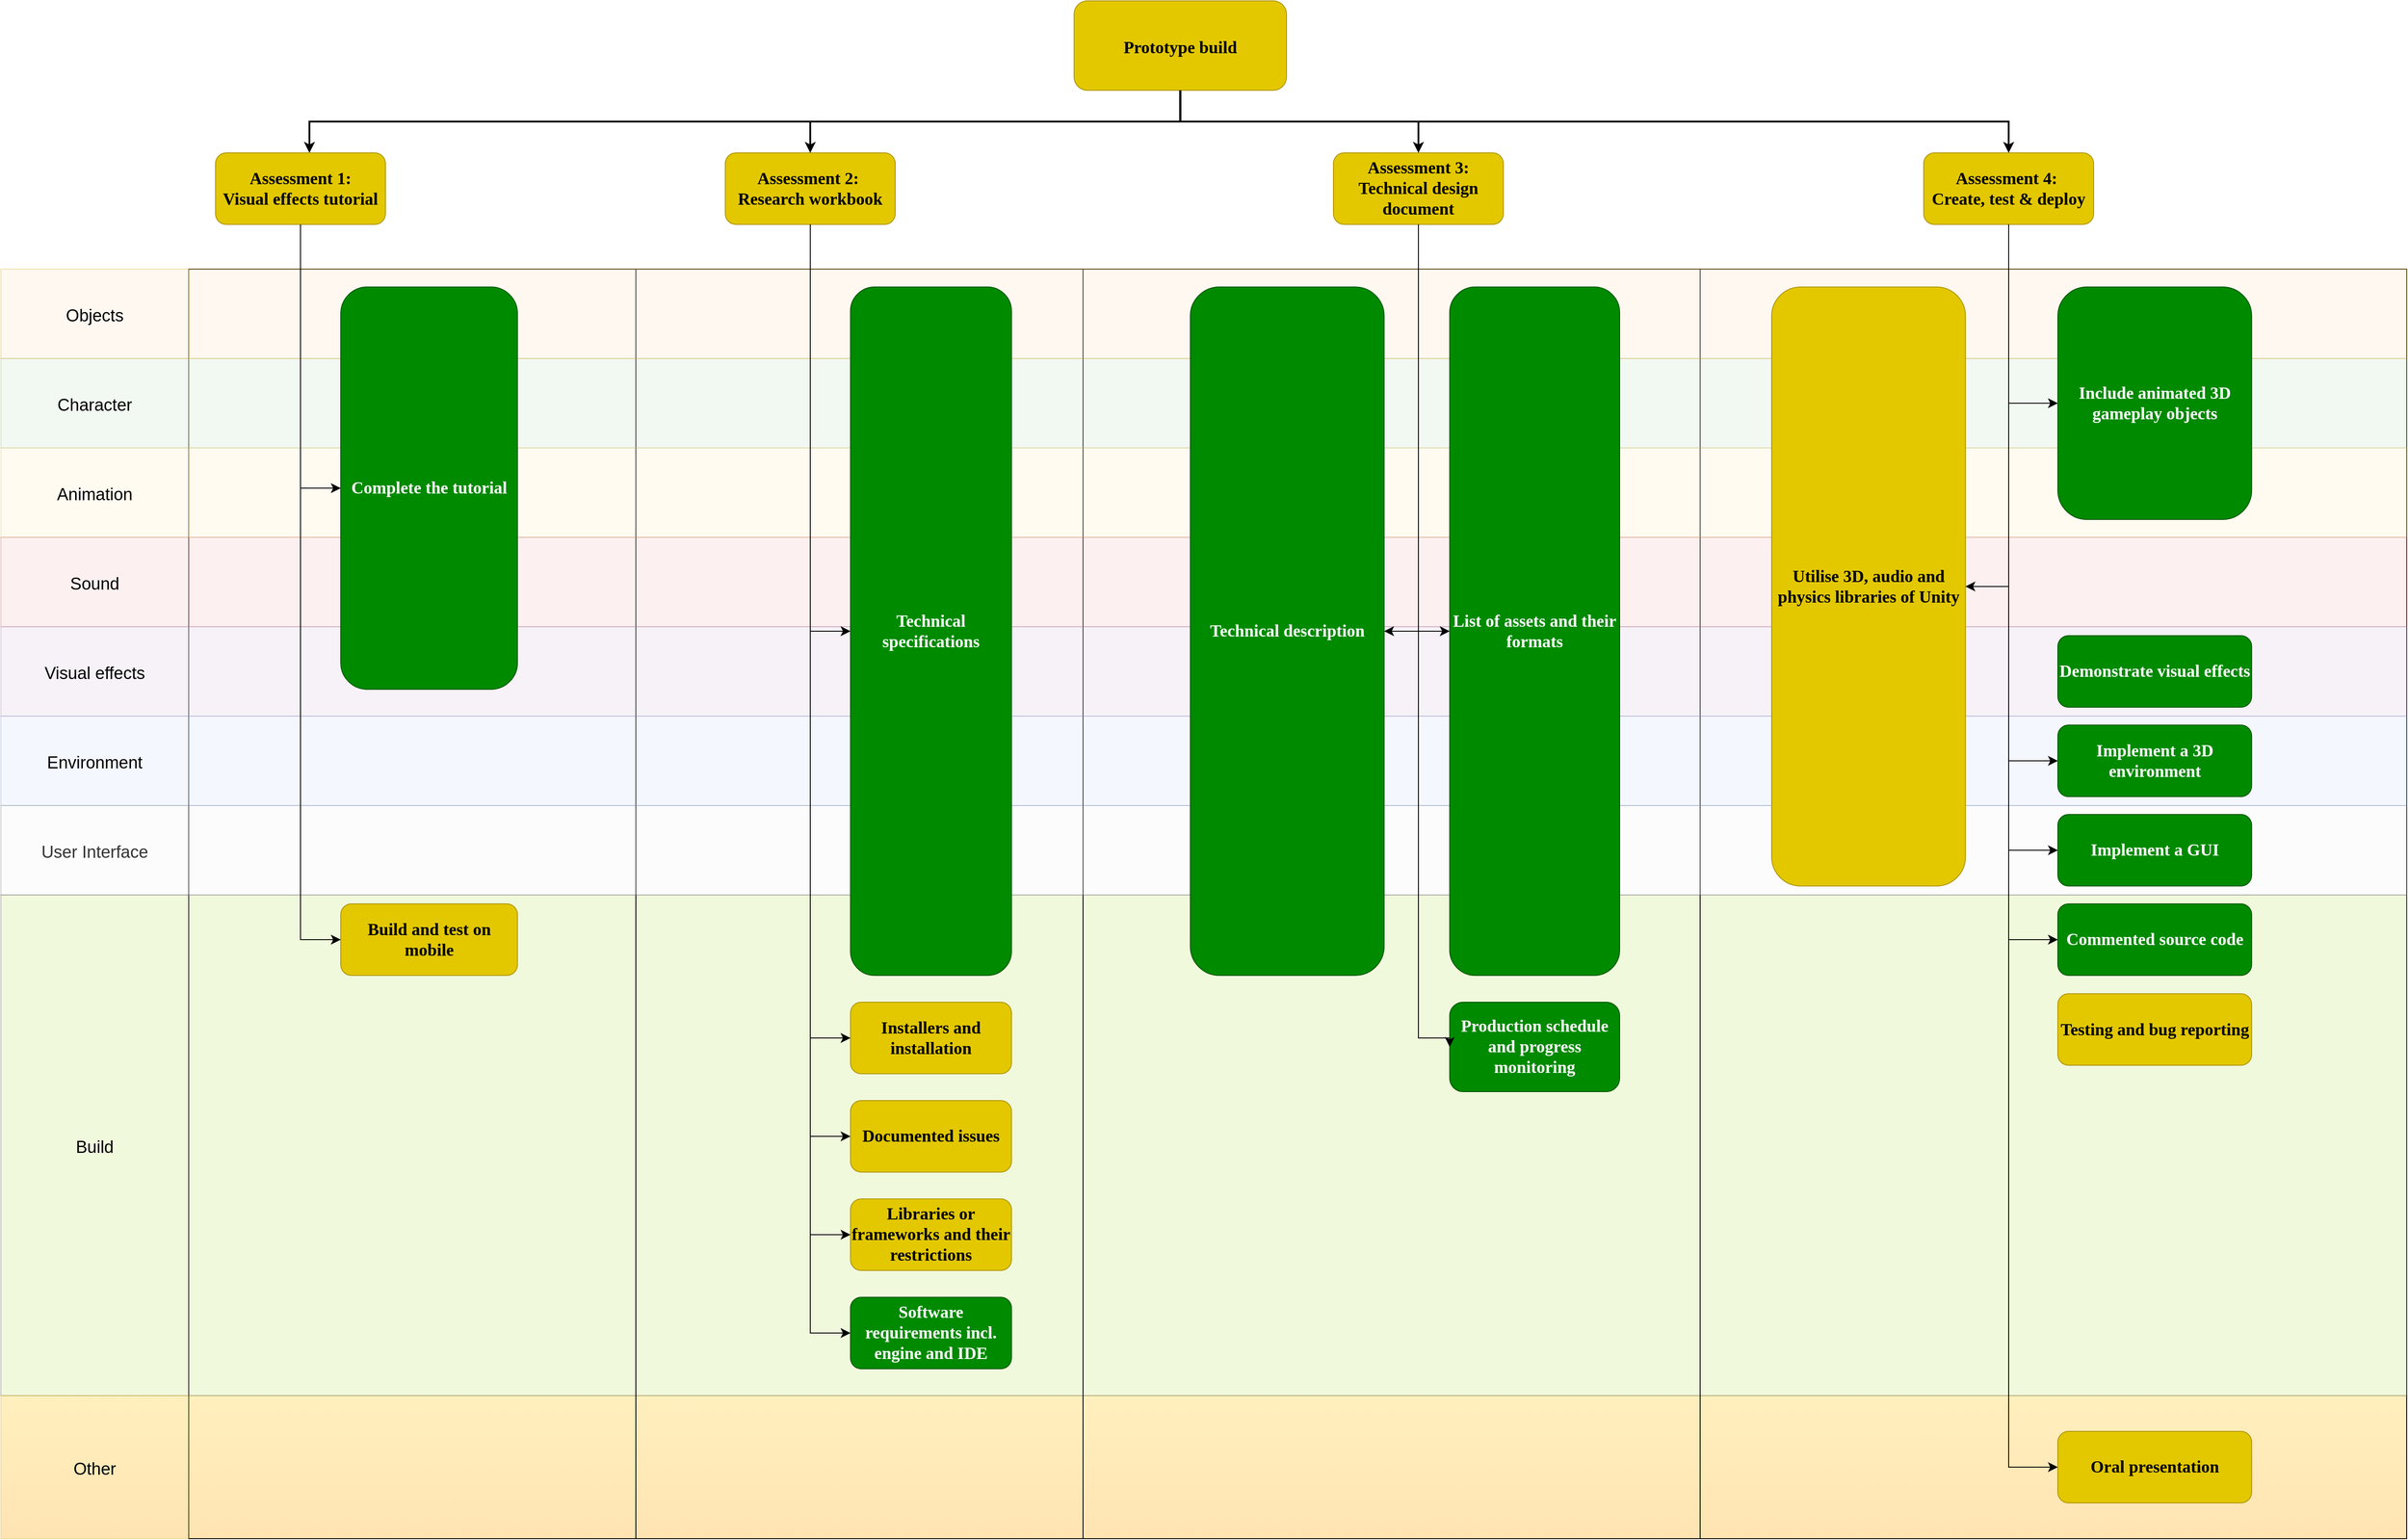 <mxfile version="20.3.0" type="device"><diagram name="Page-1" id="2c0d36ab-eaac-3732-788b-9136903baeff"><mxGraphModel dx="4913.5" dy="1922" grid="1" gridSize="10" guides="1" tooltips="1" connect="1" arrows="1" fold="1" page="1" pageScale="1.5" pageWidth="1169" pageHeight="827" background="none" math="0" shadow="0"><root><mxCell id="0"/><mxCell id="1" parent="0"/><mxCell id="a1PtxgZvtLgDx27lb-P5-233" value="" style="fillColor=#ffcd28;strokeColor=#d79b00;opacity=30;fontSize=19;gradientColor=#ffa500;" parent="1" vertex="1"><mxGeometry x="-20" y="1690" width="2480" height="160" as="geometry"/></mxCell><mxCell id="a1PtxgZvtLgDx27lb-P5-223" value="" style="rounded=0;whiteSpace=wrap;html=1;fillColor=none;" parent="1" vertex="1"><mxGeometry x="1670" y="430" width="790" height="1420" as="geometry"/></mxCell><mxCell id="a1PtxgZvtLgDx27lb-P5-192" value="" style="fillColor=#cdeb8b;strokeColor=#36393d;opacity=30;" parent="1" vertex="1"><mxGeometry x="-20" y="1130" width="2480" height="560" as="geometry"/></mxCell><mxCell id="a1PtxgZvtLgDx27lb-P5-190" value="" style="group" parent="1" vertex="1" connectable="0"><mxGeometry x="-20" y="430" width="2480" height="1420" as="geometry"/></mxCell><mxCell id="a1PtxgZvtLgDx27lb-P5-222" value="" style="rounded=0;whiteSpace=wrap;html=1;fillColor=none;" parent="a1PtxgZvtLgDx27lb-P5-190" vertex="1"><mxGeometry x="1000" width="690" height="1420" as="geometry"/></mxCell><mxCell id="a1PtxgZvtLgDx27lb-P5-221" value="" style="rounded=0;whiteSpace=wrap;html=1;fillColor=none;" parent="a1PtxgZvtLgDx27lb-P5-190" vertex="1"><mxGeometry x="500" width="500" height="1420" as="geometry"/></mxCell><mxCell id="a1PtxgZvtLgDx27lb-P5-220" value="" style="rounded=0;whiteSpace=wrap;html=1;fillColor=none;" parent="a1PtxgZvtLgDx27lb-P5-190" vertex="1"><mxGeometry width="500" height="1420" as="geometry"/></mxCell><mxCell id="a1PtxgZvtLgDx27lb-P5-167" value="" style="fillColor=#f5f5f5;strokeColor=#666666;opacity=30;fontColor=#333333;" parent="a1PtxgZvtLgDx27lb-P5-190" vertex="1"><mxGeometry y="600" width="2480" height="100.0" as="geometry"/></mxCell><mxCell id="a1PtxgZvtLgDx27lb-P5-168" value="" style="fillColor=#dae8fc;strokeColor=#6c8ebf;opacity=30;" parent="a1PtxgZvtLgDx27lb-P5-190" vertex="1"><mxGeometry y="500" width="2480" height="100.0" as="geometry"/></mxCell><mxCell id="a1PtxgZvtLgDx27lb-P5-169" value="" style="fillColor=#d5e8d4;strokeColor=#82b366;opacity=30;" parent="a1PtxgZvtLgDx27lb-P5-190" vertex="1"><mxGeometry y="100" width="2480" height="100.0" as="geometry"/></mxCell><mxCell id="a1PtxgZvtLgDx27lb-P5-170" value="" style="fillColor=#ffe6cc;strokeColor=#d79b00;opacity=30;" parent="a1PtxgZvtLgDx27lb-P5-190" vertex="1"><mxGeometry width="2480" height="100.0" as="geometry"/></mxCell><mxCell id="a1PtxgZvtLgDx27lb-P5-171" value="" style="fillColor=#fff2cc;strokeColor=#d6b656;opacity=30;" parent="a1PtxgZvtLgDx27lb-P5-190" vertex="1"><mxGeometry y="200" width="2480" height="100.0" as="geometry"/></mxCell><mxCell id="a1PtxgZvtLgDx27lb-P5-172" value="" style="fillColor=#f8cecc;strokeColor=#b85450;opacity=30;" parent="a1PtxgZvtLgDx27lb-P5-190" vertex="1"><mxGeometry y="300" width="2480" height="100.0" as="geometry"/></mxCell><mxCell id="a1PtxgZvtLgDx27lb-P5-173" value="" style="fillColor=#e1d5e7;strokeColor=#9673a6;opacity=30;" parent="a1PtxgZvtLgDx27lb-P5-190" vertex="1"><mxGeometry y="400" width="2480" height="100.0" as="geometry"/></mxCell><mxCell id="a1PtxgZvtLgDx27lb-P5-177" value="Complete the tutorial" style="rounded=1;fontStyle=1;fontFamily=Tahoma;fontSize=19;whiteSpace=wrap;fillColor=#008a00;fontColor=#ffffff;strokeColor=#005700;" parent="a1PtxgZvtLgDx27lb-P5-190" vertex="1"><mxGeometry x="170" y="20" width="197.6" height="450" as="geometry"/></mxCell><mxCell id="a1PtxgZvtLgDx27lb-P5-178" value="Build and test on mobile" style="rounded=1;fontStyle=1;fontFamily=Tahoma;fontSize=19;whiteSpace=wrap;fillColor=#e3c800;fontColor=#000000;strokeColor=#B09500;" parent="a1PtxgZvtLgDx27lb-P5-190" vertex="1"><mxGeometry x="170" y="710" width="197.6" height="80" as="geometry"/></mxCell><mxCell id="a1PtxgZvtLgDx27lb-P5-179" value="Technical specifications" style="rounded=1;fontStyle=1;fontFamily=Tahoma;fontSize=19;whiteSpace=wrap;fillColor=#008a00;fontColor=#ffffff;strokeColor=#005700;" parent="a1PtxgZvtLgDx27lb-P5-190" vertex="1"><mxGeometry x="740" y="20" width="180" height="770" as="geometry"/></mxCell><mxCell id="a1PtxgZvtLgDx27lb-P5-175" value="List of assets and their formats" style="rounded=1;fontStyle=1;fontFamily=Tahoma;fontSize=19;whiteSpace=wrap;fillColor=#008a00;fontColor=#ffffff;strokeColor=#005700;" parent="a1PtxgZvtLgDx27lb-P5-190" vertex="1"><mxGeometry x="1410" y="20" width="190" height="770" as="geometry"/></mxCell><mxCell id="a1PtxgZvtLgDx27lb-P5-209" value="Implement a 3D environment" style="rounded=1;fontStyle=1;fontFamily=Tahoma;fontSize=19;whiteSpace=wrap;fillColor=#008a00;fontColor=#ffffff;strokeColor=#005700;" parent="a1PtxgZvtLgDx27lb-P5-190" vertex="1"><mxGeometry x="2089.996" y="510" width="216.659" height="80" as="geometry"/></mxCell><mxCell id="a1PtxgZvtLgDx27lb-P5-212" value="Demonstrate visual effects" style="rounded=1;fontStyle=1;fontFamily=Tahoma;fontSize=19;whiteSpace=wrap;fillColor=#008a00;fontColor=#ffffff;strokeColor=#005700;" parent="a1PtxgZvtLgDx27lb-P5-190" vertex="1"><mxGeometry x="2089.996" y="410" width="216.659" height="80" as="geometry"/></mxCell><mxCell id="a1PtxgZvtLgDx27lb-P5-215" value="Commented source code" style="rounded=1;fontStyle=1;fontFamily=Tahoma;fontSize=19;whiteSpace=wrap;fillColor=#008a00;fontColor=#ffffff;strokeColor=#005700;" parent="a1PtxgZvtLgDx27lb-P5-190" vertex="1"><mxGeometry x="2089.996" y="710" width="216.659" height="80" as="geometry"/></mxCell><mxCell id="a1PtxgZvtLgDx27lb-P5-216" value="Utilise 3D, audio and physics libraries of Unity" style="rounded=1;fontStyle=1;fontFamily=Tahoma;fontSize=19;whiteSpace=wrap;fillColor=#e3c800;fontColor=#000000;strokeColor=#B09500;" parent="a1PtxgZvtLgDx27lb-P5-190" vertex="1"><mxGeometry x="1770" y="20" width="216.66" height="670" as="geometry"/></mxCell><mxCell id="a1PtxgZvtLgDx27lb-P5-174" value="Technical description" style="rounded=1;fontStyle=1;fontFamily=Tahoma;fontSize=19;whiteSpace=wrap;fillColor=#008a00;fontColor=#ffffff;strokeColor=#005700;" parent="a1PtxgZvtLgDx27lb-P5-190" vertex="1"><mxGeometry x="1120" y="20" width="216.66" height="770" as="geometry"/></mxCell><mxCell id="a1PtxgZvtLgDx27lb-P5-225" value="Include animated 3D gameplay objects" style="rounded=1;fontStyle=1;fontFamily=Tahoma;fontSize=19;whiteSpace=wrap;fillColor=#008a00;fontColor=#ffffff;strokeColor=#005700;" parent="a1PtxgZvtLgDx27lb-P5-190" vertex="1"><mxGeometry x="2090" y="20" width="216.66" height="260" as="geometry"/></mxCell><mxCell id="a1PtxgZvtLgDx27lb-P5-227" value="Implement a GUI" style="rounded=1;fontStyle=1;fontFamily=Tahoma;fontSize=19;whiteSpace=wrap;fillColor=#008a00;fontColor=#ffffff;strokeColor=#005700;" parent="a1PtxgZvtLgDx27lb-P5-190" vertex="1"><mxGeometry x="2089.996" y="610" width="216.659" height="80" as="geometry"/></mxCell><mxCell id="a1PtxgZvtLgDx27lb-P5-230" value="Testing and bug reporting" style="rounded=1;fontStyle=1;fontFamily=Tahoma;fontSize=19;whiteSpace=wrap;fillColor=#e3c800;fontColor=#000000;strokeColor=#B09500;" parent="a1PtxgZvtLgDx27lb-P5-190" vertex="1"><mxGeometry x="2089.996" y="810.5" width="216.659" height="80" as="geometry"/></mxCell><mxCell id="2" value="Prototype build" style="rounded=1;fillColor=#e3c800;strokeColor=#B09500;fontStyle=1;fontFamily=Tahoma;fontSize=19;fontColor=#000000;" parent="1" vertex="1"><mxGeometry x="970" y="130" width="237.5" height="100" as="geometry"/></mxCell><mxCell id="4" value="Assessment 4: &#10;Create, test &amp; deploy" style="rounded=1;fillColor=#e3c800;strokeColor=#B09500;fontColor=#000000;fontStyle=1;fontFamily=Tahoma;fontSize=19;whiteSpace=wrap;" parent="1" vertex="1"><mxGeometry x="1920.0" y="300" width="190" height="80" as="geometry"/></mxCell><mxCell id="9" value="" style="edgeStyle=elbowEdgeStyle;elbow=vertical;strokeWidth=2;rounded=0" parent="1" source="2" target="4" edge="1"><mxGeometry x="337" y="215.5" width="100" height="100" as="geometry"><mxPoint x="337" y="280" as="sourcePoint"/><mxPoint x="437" y="180" as="targetPoint"/></mxGeometry></mxCell><mxCell id="12" value="Assessment 2: &#10;Research workbook" style="rounded=1;fillColor=#e3c800;strokeColor=#B09500;fontColor=#000000;fontStyle=1;fontFamily=Tahoma;fontSize=19;whiteSpace=wrap;" parent="1" vertex="1"><mxGeometry x="580.0" y="300" width="190" height="80" as="geometry"/></mxCell><mxCell id="59" value="" style="edgeStyle=elbowEdgeStyle;elbow=vertical;strokeWidth=2;rounded=0" parent="1" source="2" target="12" edge="1"><mxGeometry x="347" y="225.5" width="100" height="100" as="geometry"><mxPoint x="862.0" y="240" as="sourcePoint"/><mxPoint x="1467.0" y="310" as="targetPoint"/></mxGeometry></mxCell><mxCell id="61" value="" style="edgeStyle=elbowEdgeStyle;elbow=vertical;strokeWidth=2;rounded=0" parent="1" source="2" edge="1"><mxGeometry x="-23" y="135.5" width="100" height="100" as="geometry"><mxPoint x="-23" y="200" as="sourcePoint"/><mxPoint x="115" y="300.0" as="targetPoint"/></mxGeometry></mxCell><mxCell id="a1PtxgZvtLgDx27lb-P5-127" value="Assessment 3:&#10;Technical design document" style="rounded=1;fillColor=#e3c800;strokeColor=#B09500;fontColor=#000000;fontStyle=1;fontFamily=Tahoma;fontSize=19;whiteSpace=wrap;" parent="1" vertex="1"><mxGeometry x="1260" y="300" width="190" height="80" as="geometry"/></mxCell><mxCell id="a1PtxgZvtLgDx27lb-P5-158" value="" style="edgeStyle=elbowEdgeStyle;elbow=vertical;strokeWidth=2;rounded=0;exitX=0.5;exitY=1;exitDx=0;exitDy=0;entryX=0.5;entryY=0;entryDx=0;entryDy=0;" parent="1" source="2" target="a1PtxgZvtLgDx27lb-P5-127" edge="1"><mxGeometry x="347" y="225.5" width="100" height="100" as="geometry"><mxPoint x="862" y="240.5" as="sourcePoint"/><mxPoint x="667" y="310.5" as="targetPoint"/></mxGeometry></mxCell><mxCell id="a1PtxgZvtLgDx27lb-P5-160" value="Environment" style="fillColor=#dae8fc;strokeColor=#6c8ebf;opacity=30;fontSize=19;" parent="1" vertex="1"><mxGeometry x="-230" y="930" width="210" height="100.0" as="geometry"/></mxCell><mxCell id="a1PtxgZvtLgDx27lb-P5-161" value="Character" style="fillColor=#d5e8d4;strokeColor=#82b366;opacity=30;fontSize=19;" parent="1" vertex="1"><mxGeometry x="-230" y="530" width="210" height="100.0" as="geometry"/></mxCell><mxCell id="a1PtxgZvtLgDx27lb-P5-162" value="Objects" style="fillColor=#ffe6cc;strokeColor=#d79b00;opacity=30;fontSize=19;" parent="1" vertex="1"><mxGeometry x="-230" y="430" width="210" height="100.0" as="geometry"/></mxCell><mxCell id="a1PtxgZvtLgDx27lb-P5-163" value="Animation" style="fillColor=#fff2cc;strokeColor=#d6b656;opacity=30;fontSize=19;" parent="1" vertex="1"><mxGeometry x="-230" y="630" width="210" height="100.0" as="geometry"/></mxCell><mxCell id="a1PtxgZvtLgDx27lb-P5-164" value="Sound" style="fillColor=#f8cecc;strokeColor=#b85450;opacity=30;fontSize=19;" parent="1" vertex="1"><mxGeometry x="-230" y="730" width="210" height="100.0" as="geometry"/></mxCell><mxCell id="a1PtxgZvtLgDx27lb-P5-165" value="Visual effects" style="fillColor=#e1d5e7;strokeColor=#9673a6;opacity=30;fontSize=19;" parent="1" vertex="1"><mxGeometry x="-230" y="830" width="210" height="100.0" as="geometry"/></mxCell><mxCell id="a1PtxgZvtLgDx27lb-P5-166" value="User Interface" style="fillColor=#f5f5f5;strokeColor=#666666;opacity=30;fontColor=#333333;fontSize=19;" parent="1" vertex="1"><mxGeometry x="-230" y="1030" width="210" height="100.0" as="geometry"/></mxCell><mxCell id="a1PtxgZvtLgDx27lb-P5-191" value="Build" style="fillColor=#cdeb8b;strokeColor=#36393d;opacity=30;fontSize=19;" parent="1" vertex="1"><mxGeometry x="-230" y="1130" width="210" height="560" as="geometry"/></mxCell><mxCell id="a1PtxgZvtLgDx27lb-P5-196" value="Assessment 1:&#10;Visual effects tutorial" style="rounded=1;fillColor=#e3c800;strokeColor=#B09500;fontColor=#000000;fontStyle=1;fontFamily=Tahoma;fontSize=19;whiteSpace=wrap;" parent="1" vertex="1"><mxGeometry x="10" y="300" width="190" height="80" as="geometry"/></mxCell><mxCell id="a1PtxgZvtLgDx27lb-P5-198" value="" style="edgeStyle=segmentEdgeStyle;endArrow=classic;html=1;curved=0;rounded=0;endSize=8;startSize=8;entryX=0;entryY=0.5;entryDx=0;entryDy=0;exitX=0.5;exitY=1;exitDx=0;exitDy=0;" parent="1" source="a1PtxgZvtLgDx27lb-P5-196" target="a1PtxgZvtLgDx27lb-P5-178" edge="1"><mxGeometry width="50" height="50" relative="1" as="geometry"><mxPoint x="230" y="1330" as="sourcePoint"/><mxPoint x="280" y="1280" as="targetPoint"/><Array as="points"><mxPoint x="105" y="1180"/></Array></mxGeometry></mxCell><mxCell id="a1PtxgZvtLgDx27lb-P5-199" value="" style="edgeStyle=segmentEdgeStyle;endArrow=classic;html=1;curved=0;rounded=0;endSize=8;startSize=8;entryX=0;entryY=0.5;entryDx=0;entryDy=0;exitX=0.5;exitY=1;exitDx=0;exitDy=0;" parent="1" source="a1PtxgZvtLgDx27lb-P5-196" target="a1PtxgZvtLgDx27lb-P5-177" edge="1"><mxGeometry width="50" height="50" relative="1" as="geometry"><mxPoint x="115" y="426" as="sourcePoint"/><mxPoint x="163" y="1190" as="targetPoint"/><Array as="points"><mxPoint x="105" y="675"/></Array></mxGeometry></mxCell><mxCell id="a1PtxgZvtLgDx27lb-P5-200" value="" style="edgeStyle=segmentEdgeStyle;endArrow=classic;html=1;curved=0;rounded=0;endSize=8;startSize=8;entryX=0;entryY=0.5;entryDx=0;entryDy=0;exitX=0.5;exitY=1;exitDx=0;exitDy=0;" parent="1" source="12" target="a1PtxgZvtLgDx27lb-P5-179" edge="1"><mxGeometry width="50" height="50" relative="1" as="geometry"><mxPoint x="500.07" y="426" as="sourcePoint"/><mxPoint x="548.07" y="685" as="targetPoint"/><Array as="points"><mxPoint x="675" y="835"/></Array></mxGeometry></mxCell><mxCell id="a1PtxgZvtLgDx27lb-P5-182" value="Installers and installation" style="rounded=1;fontStyle=1;fontFamily=Tahoma;fontSize=19;whiteSpace=wrap;fillColor=#e3c800;fontColor=#000000;strokeColor=#B09500;" parent="1" vertex="1"><mxGeometry x="720" y="1250" width="180" height="80" as="geometry"/></mxCell><mxCell id="a1PtxgZvtLgDx27lb-P5-184" value="Documented issues" style="rounded=1;fontStyle=1;fontFamily=Tahoma;fontSize=19;whiteSpace=wrap;fillColor=#e3c800;fontColor=#000000;strokeColor=#B09500;" parent="1" vertex="1"><mxGeometry x="720" y="1360" width="180" height="80" as="geometry"/></mxCell><mxCell id="a1PtxgZvtLgDx27lb-P5-183" value="Libraries or frameworks and their restrictions" style="rounded=1;fontStyle=1;fontFamily=Tahoma;fontSize=19;whiteSpace=wrap;fillColor=#e3c800;fontColor=#000000;strokeColor=#B09500;" parent="1" vertex="1"><mxGeometry x="720" y="1470" width="180" height="80" as="geometry"/></mxCell><mxCell id="a1PtxgZvtLgDx27lb-P5-180" value="Software requirements incl. engine and IDE" style="rounded=1;fontStyle=1;fontFamily=Tahoma;fontSize=19;whiteSpace=wrap;fillColor=#008a00;fontColor=#ffffff;strokeColor=#005700;" parent="1" vertex="1"><mxGeometry x="720" y="1580" width="180" height="80" as="geometry"/></mxCell><mxCell id="a1PtxgZvtLgDx27lb-P5-201" value="" style="edgeStyle=segmentEdgeStyle;endArrow=classic;html=1;curved=0;rounded=0;endSize=8;startSize=8;exitX=0.5;exitY=1;exitDx=0;exitDy=0;entryX=0;entryY=0.5;entryDx=0;entryDy=0;" parent="1" source="12" target="a1PtxgZvtLgDx27lb-P5-182" edge="1"><mxGeometry width="50" height="50" relative="1" as="geometry"><mxPoint x="840" y="810" as="sourcePoint"/><mxPoint x="890" y="760" as="targetPoint"/><Array as="points"><mxPoint x="675" y="1290"/></Array></mxGeometry></mxCell><mxCell id="a1PtxgZvtLgDx27lb-P5-202" value="" style="edgeStyle=segmentEdgeStyle;endArrow=classic;html=1;curved=0;rounded=0;endSize=8;startSize=8;exitX=0.5;exitY=1;exitDx=0;exitDy=0;entryX=0;entryY=0.5;entryDx=0;entryDy=0;" parent="1" source="12" target="a1PtxgZvtLgDx27lb-P5-184" edge="1"><mxGeometry width="50" height="50" relative="1" as="geometry"><mxPoint x="685" y="340" as="sourcePoint"/><mxPoint x="630" y="1190" as="targetPoint"/><Array as="points"><mxPoint x="675" y="1400"/></Array></mxGeometry></mxCell><mxCell id="a1PtxgZvtLgDx27lb-P5-203" value="" style="edgeStyle=segmentEdgeStyle;endArrow=classic;html=1;curved=0;rounded=0;endSize=8;startSize=8;exitX=0.5;exitY=1;exitDx=0;exitDy=0;entryX=0;entryY=0.5;entryDx=0;entryDy=0;" parent="1" source="12" target="a1PtxgZvtLgDx27lb-P5-183" edge="1"><mxGeometry width="50" height="50" relative="1" as="geometry"><mxPoint x="695" y="350" as="sourcePoint"/><mxPoint x="630" y="1300" as="targetPoint"/><Array as="points"><mxPoint x="675" y="1510"/></Array></mxGeometry></mxCell><mxCell id="a1PtxgZvtLgDx27lb-P5-204" value="" style="edgeStyle=segmentEdgeStyle;endArrow=classic;html=1;curved=0;rounded=0;endSize=8;startSize=8;exitX=0.5;exitY=1;exitDx=0;exitDy=0;entryX=0;entryY=0.5;entryDx=0;entryDy=0;" parent="1" source="12" target="a1PtxgZvtLgDx27lb-P5-180" edge="1"><mxGeometry width="50" height="50" relative="1" as="geometry"><mxPoint x="705" y="360" as="sourcePoint"/><mxPoint x="630" y="1410" as="targetPoint"/><Array as="points"><mxPoint x="675" y="1620"/></Array></mxGeometry></mxCell><mxCell id="a1PtxgZvtLgDx27lb-P5-176" value="Production schedule and progress monitoring" style="rounded=1;fontStyle=1;fontFamily=Tahoma;fontSize=19;whiteSpace=wrap;fillColor=#008a00;fontColor=#ffffff;strokeColor=#005700;" parent="1" vertex="1"><mxGeometry x="1390" y="1250" width="190" height="100" as="geometry"/></mxCell><mxCell id="a1PtxgZvtLgDx27lb-P5-205" value="" style="edgeStyle=segmentEdgeStyle;endArrow=classic;html=1;curved=0;rounded=0;endSize=8;startSize=8;entryX=0;entryY=0.5;entryDx=0;entryDy=0;exitX=0.5;exitY=1;exitDx=0;exitDy=0;" parent="1" source="a1PtxgZvtLgDx27lb-P5-127" target="a1PtxgZvtLgDx27lb-P5-175" edge="1"><mxGeometry width="50" height="50" relative="1" as="geometry"><mxPoint x="1250" y="350" as="sourcePoint"/><mxPoint x="1305" y="850" as="targetPoint"/><Array as="points"><mxPoint x="1355" y="835"/></Array></mxGeometry></mxCell><mxCell id="a1PtxgZvtLgDx27lb-P5-206" value="" style="edgeStyle=segmentEdgeStyle;endArrow=classic;html=1;curved=0;rounded=0;endSize=8;startSize=8;entryX=1;entryY=0.5;entryDx=0;entryDy=0;exitX=0.5;exitY=1;exitDx=0;exitDy=0;" parent="1" source="a1PtxgZvtLgDx27lb-P5-127" target="a1PtxgZvtLgDx27lb-P5-174" edge="1"><mxGeometry width="50" height="50" relative="1" as="geometry"><mxPoint x="1520" y="340" as="sourcePoint"/><mxPoint x="1350" y="840" as="targetPoint"/><Array as="points"><mxPoint x="1355" y="835"/></Array></mxGeometry></mxCell><mxCell id="a1PtxgZvtLgDx27lb-P5-208" value="" style="edgeStyle=segmentEdgeStyle;endArrow=classic;html=1;curved=0;rounded=0;endSize=8;startSize=8;entryX=0;entryY=0.5;entryDx=0;entryDy=0;exitX=0.5;exitY=1;exitDx=0;exitDy=0;" parent="1" source="a1PtxgZvtLgDx27lb-P5-127" target="a1PtxgZvtLgDx27lb-P5-176" edge="1"><mxGeometry width="50" height="50" relative="1" as="geometry"><mxPoint x="1275" y="710" as="sourcePoint"/><mxPoint x="1340" y="1210" as="targetPoint"/><Array as="points"><mxPoint x="1355" y="1290"/></Array></mxGeometry></mxCell><mxCell id="a1PtxgZvtLgDx27lb-P5-211" value="" style="edgeStyle=segmentEdgeStyle;endArrow=classic;html=1;curved=0;rounded=0;endSize=8;startSize=8;entryX=0;entryY=0.5;entryDx=0;entryDy=0;exitX=0.5;exitY=1;exitDx=0;exitDy=0;" parent="1" source="4" target="a1PtxgZvtLgDx27lb-P5-209" edge="1"><mxGeometry width="50" height="50" relative="1" as="geometry"><mxPoint x="1800.04" y="360" as="sourcePoint"/><mxPoint x="1875.04" y="1320" as="targetPoint"/><Array as="points"><mxPoint x="2015" y="980"/></Array></mxGeometry></mxCell><mxCell id="a1PtxgZvtLgDx27lb-P5-218" value="" style="edgeStyle=segmentEdgeStyle;endArrow=classic;html=1;curved=0;rounded=0;endSize=8;startSize=8;entryX=1;entryY=0.5;entryDx=0;entryDy=0;exitX=0.5;exitY=1;exitDx=0;exitDy=0;" parent="1" source="4" target="a1PtxgZvtLgDx27lb-P5-216" edge="1"><mxGeometry width="50" height="50" relative="1" as="geometry"><mxPoint x="2025" y="340" as="sourcePoint"/><mxPoint x="2240" y="1090" as="targetPoint"/><Array as="points"><mxPoint x="2015" y="785"/></Array></mxGeometry></mxCell><mxCell id="a1PtxgZvtLgDx27lb-P5-226" value="" style="edgeStyle=segmentEdgeStyle;endArrow=classic;html=1;curved=0;rounded=0;endSize=8;startSize=8;exitX=0.5;exitY=1;exitDx=0;exitDy=0;entryX=0;entryY=0.5;entryDx=0;entryDy=0;" parent="1" source="4" target="a1PtxgZvtLgDx27lb-P5-225" edge="1"><mxGeometry width="50" height="50" relative="1" as="geometry"><mxPoint x="2025" y="340" as="sourcePoint"/><mxPoint x="2080" y="990" as="targetPoint"/><Array as="points"><mxPoint x="2015" y="580"/></Array></mxGeometry></mxCell><mxCell id="a1PtxgZvtLgDx27lb-P5-228" value="" style="edgeStyle=segmentEdgeStyle;endArrow=classic;html=1;curved=0;rounded=0;endSize=8;startSize=8;entryX=0;entryY=0.5;entryDx=0;entryDy=0;exitX=0.5;exitY=1;exitDx=0;exitDy=0;" parent="1" source="4" target="a1PtxgZvtLgDx27lb-P5-227" edge="1"><mxGeometry width="50" height="50" relative="1" as="geometry"><mxPoint x="2100" y="390" as="sourcePoint"/><mxPoint x="2070" y="1080" as="targetPoint"/><Array as="points"><mxPoint x="2015" y="1080"/></Array></mxGeometry></mxCell><mxCell id="a1PtxgZvtLgDx27lb-P5-229" value="" style="edgeStyle=segmentEdgeStyle;endArrow=classic;html=1;curved=0;rounded=0;endSize=8;startSize=8;exitX=0.5;exitY=1;exitDx=0;exitDy=0;entryX=0;entryY=0.5;entryDx=0;entryDy=0;" parent="1" source="4" target="a1PtxgZvtLgDx27lb-P5-215" edge="1"><mxGeometry width="50" height="50" relative="1" as="geometry"><mxPoint x="2015" y="430" as="sourcePoint"/><mxPoint x="2070" y="1100" as="targetPoint"/><Array as="points"><mxPoint x="2015" y="1180"/></Array></mxGeometry></mxCell><mxCell id="a1PtxgZvtLgDx27lb-P5-231" value="Oral presentation" style="rounded=1;fontStyle=1;fontFamily=Tahoma;fontSize=19;whiteSpace=wrap;fillColor=#e3c800;fontColor=#000000;strokeColor=#B09500;" parent="1" vertex="1"><mxGeometry x="2069.996" y="1730" width="216.659" height="80" as="geometry"/></mxCell><mxCell id="a1PtxgZvtLgDx27lb-P5-232" value="Other" style="fillColor=#ffcd28;strokeColor=#d79b00;opacity=30;fontSize=19;gradientColor=#ffa500;" parent="1" vertex="1"><mxGeometry x="-230" y="1690" width="210" height="160" as="geometry"/></mxCell><mxCell id="a1PtxgZvtLgDx27lb-P5-234" value="" style="edgeStyle=segmentEdgeStyle;endArrow=classic;html=1;curved=0;rounded=0;endSize=8;startSize=8;exitX=0.5;exitY=1;exitDx=0;exitDy=0;entryX=0;entryY=0.5;entryDx=0;entryDy=0;" parent="1" source="4" target="a1PtxgZvtLgDx27lb-P5-231" edge="1"><mxGeometry width="50" height="50" relative="1" as="geometry"><mxPoint x="2015" y="920" as="sourcePoint"/><mxPoint x="2070" y="1770" as="targetPoint"/><Array as="points"><mxPoint x="2015" y="1770"/></Array></mxGeometry></mxCell></root></mxGraphModel></diagram></mxfile>